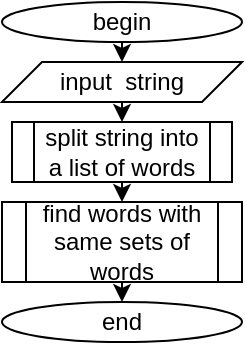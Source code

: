 <mxfile version="20.8.10" type="device"><diagram name="Page-1" id="T5rM8XIqHqR06MOc5pOX"><mxGraphModel dx="522" dy="516" grid="1" gridSize="10" guides="1" tooltips="1" connect="1" arrows="1" fold="1" page="1" pageScale="1" pageWidth="1200" pageHeight="1600" math="0" shadow="0"><root><mxCell id="0"/><mxCell id="1" parent="0"/><mxCell id="dPLRRaSEmwwjUo_ZrrI4-1" value="begin" style="ellipse;whiteSpace=wrap;html=1;" parent="1" vertex="1"><mxGeometry x="220" width="120" height="20" as="geometry"/></mxCell><mxCell id="dPLRRaSEmwwjUo_ZrrI4-2" value="input&amp;nbsp; string" style="shape=parallelogram;perimeter=parallelogramPerimeter;whiteSpace=wrap;html=1;fixedSize=1;" parent="1" vertex="1"><mxGeometry x="220" y="30" width="120" height="20" as="geometry"/></mxCell><mxCell id="dPLRRaSEmwwjUo_ZrrI4-3" value="" style="endArrow=classic;html=1;rounded=0;exitX=0.5;exitY=1;exitDx=0;exitDy=0;entryX=0.5;entryY=0;entryDx=0;entryDy=0;" parent="1" source="dPLRRaSEmwwjUo_ZrrI4-1" target="dPLRRaSEmwwjUo_ZrrI4-2" edge="1"><mxGeometry width="50" height="50" relative="1" as="geometry"><mxPoint x="300" y="230" as="sourcePoint"/><mxPoint x="350" y="180" as="targetPoint"/></mxGeometry></mxCell><mxCell id="dPLRRaSEmwwjUo_ZrrI4-5" value="" style="endArrow=classic;html=1;rounded=0;exitX=0.5;exitY=1;exitDx=0;exitDy=0;entryX=0.5;entryY=0;entryDx=0;entryDy=0;" parent="1" source="dPLRRaSEmwwjUo_ZrrI4-2" target="1402eGQQBRd16PoOb6Pb-1" edge="1"><mxGeometry width="50" height="50" relative="1" as="geometry"><mxPoint x="170" y="310" as="sourcePoint"/><mxPoint x="280" y="60" as="targetPoint"/></mxGeometry></mxCell><mxCell id="1402eGQQBRd16PoOb6Pb-1" value="split string into a list of words" style="shape=process;whiteSpace=wrap;html=1;backgroundOutline=1;" vertex="1" parent="1"><mxGeometry x="225" y="60" width="110" height="30" as="geometry"/></mxCell><mxCell id="1402eGQQBRd16PoOb6Pb-2" value="" style="endArrow=classic;html=1;rounded=0;exitX=0.5;exitY=1;exitDx=0;exitDy=0;entryX=0.5;entryY=0;entryDx=0;entryDy=0;" edge="1" parent="1" source="1402eGQQBRd16PoOb6Pb-1" target="1402eGQQBRd16PoOb6Pb-3"><mxGeometry width="50" height="50" relative="1" as="geometry"><mxPoint x="330" y="220" as="sourcePoint"/><mxPoint x="390" y="110" as="targetPoint"/></mxGeometry></mxCell><mxCell id="1402eGQQBRd16PoOb6Pb-3" value="find words with same sets of words" style="shape=process;whiteSpace=wrap;html=1;backgroundOutline=1;" vertex="1" parent="1"><mxGeometry x="220" y="100" width="120" height="40" as="geometry"/></mxCell><mxCell id="1402eGQQBRd16PoOb6Pb-4" value="" style="endArrow=classic;html=1;rounded=0;exitX=0.5;exitY=1;exitDx=0;exitDy=0;entryX=0.5;entryY=0;entryDx=0;entryDy=0;" edge="1" parent="1" source="1402eGQQBRd16PoOb6Pb-3" target="1402eGQQBRd16PoOb6Pb-5"><mxGeometry width="50" height="50" relative="1" as="geometry"><mxPoint x="320" y="220" as="sourcePoint"/><mxPoint x="280" y="160" as="targetPoint"/></mxGeometry></mxCell><mxCell id="1402eGQQBRd16PoOb6Pb-5" value="end" style="ellipse;whiteSpace=wrap;html=1;" vertex="1" parent="1"><mxGeometry x="220" y="150" width="120" height="20" as="geometry"/></mxCell></root></mxGraphModel></diagram></mxfile>